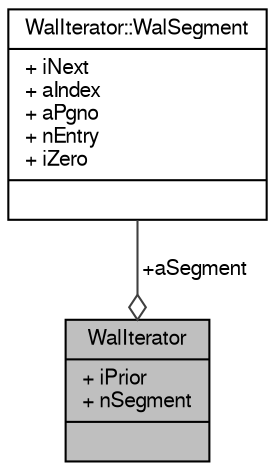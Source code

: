 digraph "WalIterator"
{
  edge [fontname="FreeSans",fontsize="10",labelfontname="FreeSans",labelfontsize="10"];
  node [fontname="FreeSans",fontsize="10",shape=record];
  Node1 [label="{WalIterator\n|+ iPrior\l+ nSegment\l|}",height=0.2,width=0.4,color="black", fillcolor="grey75", style="filled", fontcolor="black"];
  Node2 -> Node1 [color="grey25",fontsize="10",style="solid",label=" +aSegment" ,arrowhead="odiamond",fontname="FreeSans"];
  Node2 [label="{WalIterator::WalSegment\n|+ iNext\l+ aIndex\l+ aPgno\l+ nEntry\l+ iZero\l|}",height=0.2,width=0.4,color="black", fillcolor="white", style="filled",URL="$structWalIterator_1_1WalSegment.html"];
}
